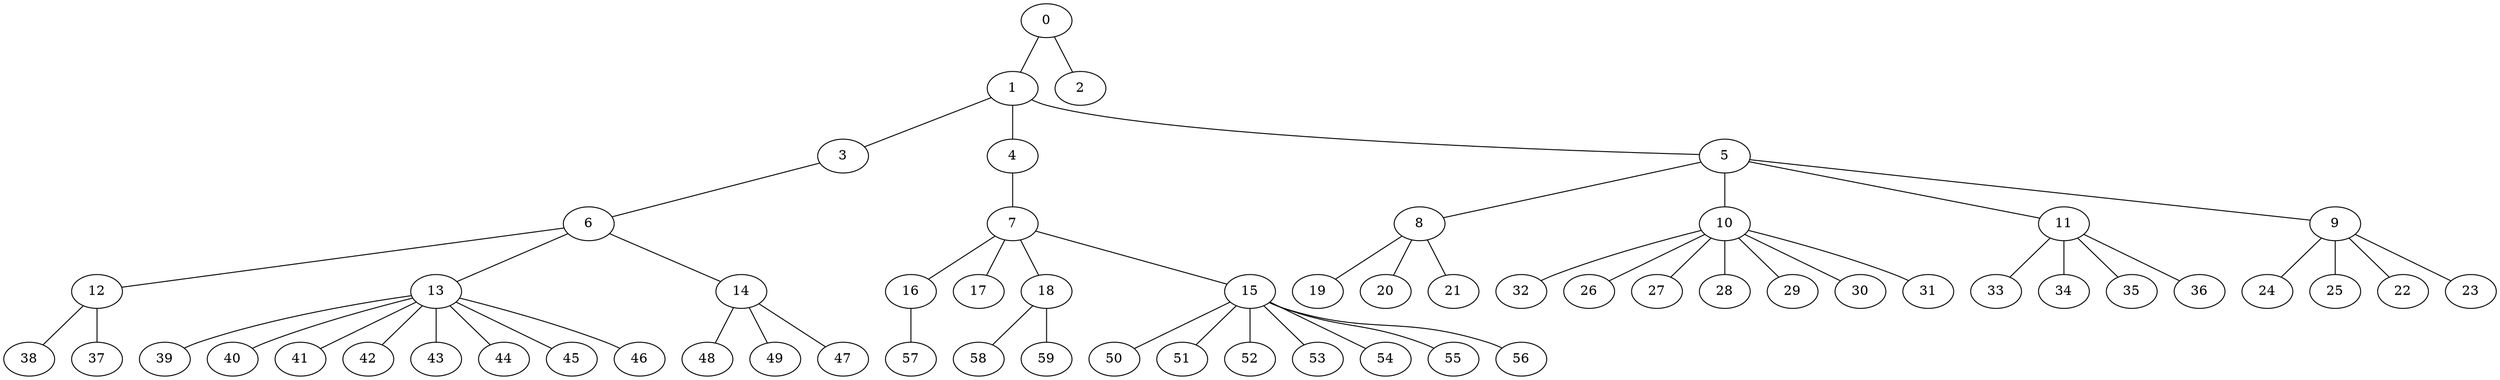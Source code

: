 
graph graphname {
    0 -- 1
0 -- 2
1 -- 3
1 -- 4
1 -- 5
3 -- 6
4 -- 7
5 -- 8
5 -- 10
5 -- 11
5 -- 9
6 -- 12
6 -- 13
6 -- 14
7 -- 16
7 -- 17
7 -- 18
7 -- 15
8 -- 19
8 -- 20
8 -- 21
9 -- 24
9 -- 25
9 -- 22
9 -- 23
10 -- 32
10 -- 26
10 -- 27
10 -- 28
10 -- 29
10 -- 30
10 -- 31
11 -- 33
11 -- 34
11 -- 35
11 -- 36
12 -- 38
12 -- 37
13 -- 39
13 -- 40
13 -- 41
13 -- 42
13 -- 43
13 -- 44
13 -- 45
13 -- 46
14 -- 48
14 -- 49
14 -- 47
15 -- 50
15 -- 51
15 -- 52
15 -- 53
15 -- 54
15 -- 55
15 -- 56
16 -- 57
18 -- 58
18 -- 59

}
